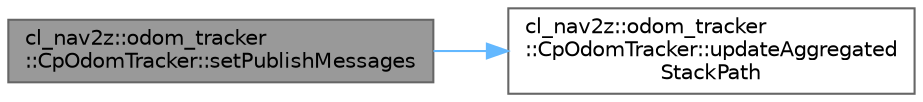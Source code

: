 digraph "cl_nav2z::odom_tracker::CpOdomTracker::setPublishMessages"
{
 // LATEX_PDF_SIZE
  bgcolor="transparent";
  edge [fontname=Helvetica,fontsize=10,labelfontname=Helvetica,labelfontsize=10];
  node [fontname=Helvetica,fontsize=10,shape=box,height=0.2,width=0.4];
  rankdir="LR";
  Node1 [label="cl_nav2z::odom_tracker\l::CpOdomTracker::setPublishMessages",height=0.2,width=0.4,color="gray40", fillcolor="grey60", style="filled", fontcolor="black",tooltip=" "];
  Node1 -> Node2 [color="steelblue1",style="solid"];
  Node2 [label="cl_nav2z::odom_tracker\l::CpOdomTracker::updateAggregated\lStackPath",height=0.2,width=0.4,color="grey40", fillcolor="white", style="filled",URL="$classcl__nav2z_1_1odom__tracker_1_1CpOdomTracker.html#ac22217306524efa3c2a7c8b269287212",tooltip=" "];
}
